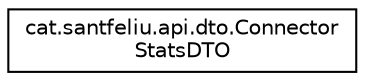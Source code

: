 digraph "Graphical Class Hierarchy"
{
 // LATEX_PDF_SIZE
  edge [fontname="Helvetica",fontsize="10",labelfontname="Helvetica",labelfontsize="10"];
  node [fontname="Helvetica",fontsize="10",shape=record];
  rankdir="LR";
  Node0 [label="cat.santfeliu.api.dto.Connector\lStatsDTO",height=0.2,width=0.4,color="black", fillcolor="white", style="filled",URL="$classcat_1_1santfeliu_1_1api_1_1dto_1_1_connector_stats_d_t_o.html",tooltip=" "];
}
